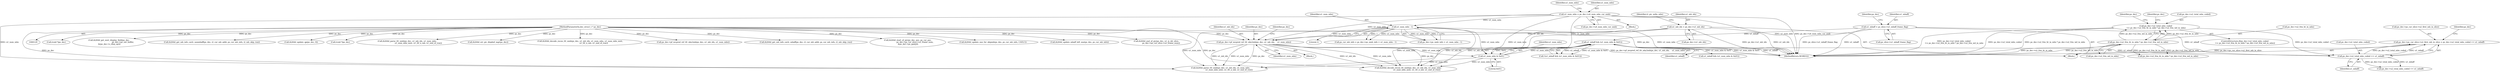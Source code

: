 digraph "0_Android_4a524d3a8ae9aa20c36430008e6bd429443f8f1d_1@pointer" {
"1000772" [label="(Call,ps_dec->ps_cur_slice->u2_first_mb_in_slice = ps_dec->u2_total_mbs_coded << u1_mbaff)"];
"1000778" [label="(Call,ps_dec->u2_total_mbs_coded << u1_mbaff)"];
"1000663" [label="(Call,ps_dec->u2_total_mbs_coded\n >= ps_dec->u2_frm_ht_in_mbs * ps_dec->u2_frm_wd_in_mbs)"];
"1000667" [label="(Call,ps_dec->u2_frm_ht_in_mbs * ps_dec->u2_frm_wd_in_mbs)"];
"1000189" [label="(Call,u1_mbaff = ps_slice->u1_mbaff_frame_flag)"];
"1000610" [label="(Call,u1_mbaff && (u1_num_mbs & 0x01))"];
"1000612" [label="(Call,u1_num_mbs & 0x01)"];
"1000487" [label="(Call,u1_num_mbs = ps_dec->u4_num_mbs_cur_nmb)"];
"1000584" [label="(Call,ps_dec->pf_mvpred_ref_tfr_nby2mb(ps_dec, u1_mb_idx,    u1_num_mbs))"];
"1000130" [label="(MethodParameterIn,dec_struct_t * ps_dec)"];
"1000141" [label="(Call,u1_mb_idx = ps_dec->u1_mb_idx)"];
"1000501" [label="(Call,u1_num_mbs - 1)"];
"1000493" [label="(Identifier,u1_num_mbs)"];
"1000613" [label="(Identifier,u1_num_mbs)"];
"1001114" [label="(Call,u1_mbaff && (u1_num_mbs & 0x01))"];
"1000677" [label="(Identifier,ps_dec)"];
"1000151" [label="(Identifier,i2_pic_wdin_mbs)"];
"1000487" [label="(Call,u1_num_mbs = ps_dec->u4_num_mbs_cur_nmb)"];
"1000412" [label="(Call,(void *)ps_dec)"];
"1000804" [label="(Call,ps_dec->u2_total_mbs_coded << u1_mbaff)"];
"1000357" [label="(Call,ih264d_get_next_display_field(ps_dec,\n                                              ps_dec->ps_out_buffer,\n &(ps_dec->s_disp_op)))"];
"1000991" [label="(Call,ih264d_get_mb_info_cavlc_nonmbaff(ps_dec, i2_cur_mb_addr, ps_cur_mb_info, i2_mb_skip_run))"];
"1000143" [label="(Call,ps_dec->u1_mb_idx)"];
"1000662" [label="(ControlStructure,if(ps_dec->u2_total_mbs_coded\n >= ps_dec->u2_frm_ht_in_mbs * ps_dec->u2_frm_wd_in_mbs))"];
"1000502" [label="(Identifier,u1_num_mbs)"];
"1000190" [label="(Identifier,u1_mbaff)"];
"1000501" [label="(Call,u1_num_mbs - 1)"];
"1000887" [label="(Call,ih264d_update_qp(ps_dec, 0))"];
"1000456" [label="(Call,(void *)ps_dec)"];
"1001171" [label="(Call,ih264d_parse_tfr_nmb(ps_dec, u1_mb_idx, u1_num_mbs,\n                                     u1_num_mbs_next, u1_tfr_n_mb, u1_end_of_row))"];
"1000136" [label="(Block,)"];
"1000684" [label="(Identifier,ps_dec)"];
"1000200" [label="(Identifier,ps_dec)"];
"1000141" [label="(Call,u1_mb_idx = ps_dec->u1_mb_idx)"];
"1000773" [label="(Call,ps_dec->ps_cur_slice->u2_first_mb_in_slice)"];
"1000614" [label="(Literal,0x01)"];
"1000782" [label="(Identifier,u1_mbaff)"];
"1000205" [label="(Call,ih264d_err_pic_dispbuf_mgr(ps_dec))"];
"1000189" [label="(Call,u1_mbaff = ps_slice->u1_mbaff_frame_flag)"];
"1001263" [label="(Call,ps_dec->u2_frm_ht_in_mbs * ps_dec->u2_frm_wd_in_mbs)"];
"1001278" [label="(MethodReturn,WORD32)"];
"1000772" [label="(Call,ps_dec->ps_cur_slice->u2_first_mb_in_slice = ps_dec->u2_total_mbs_coded << u1_mbaff)"];
"1000587" [label="(Identifier,u1_num_mbs)"];
"1000586" [label="(Identifier,u1_mb_idx)"];
"1000130" [label="(MethodParameterIn,dec_struct_t * ps_dec)"];
"1000667" [label="(Call,ps_dec->u2_frm_ht_in_mbs * ps_dec->u2_frm_wd_in_mbs)"];
"1000631" [label="(Call,ih264d_parse_tfr_nmb(ps_dec, u1_mb_idx, u1_num_mbs,\n                            u1_num_mbs_next, u1_tfr_n_mb, u1_end_of_row))"];
"1000664" [label="(Call,ps_dec->u2_total_mbs_coded)"];
"1001185" [label="(Call,ih264d_decode_recon_tfr_nmb(ps_dec, u1_mb_idx, u1_num_mbs, u1_num_mbs_next,\n                                             u1_tfr_n_mb, u1_end_of_row))"];
"1000488" [label="(Identifier,u1_num_mbs)"];
"1001147" [label="(Call,ps_dec->pf_mvpred_ref_tfr_nby2mb(ps_dec, u1_mb_idx, u1_num_mbs))"];
"1000609" [label="(Call,!(u1_mbaff && (u1_num_mbs & 0x01)))"];
"1000612" [label="(Call,u1_num_mbs & 0x01)"];
"1000583" [label="(Block,)"];
"1000585" [label="(Identifier,ps_dec)"];
"1000191" [label="(Call,ps_slice->u1_mbaff_frame_flag)"];
"1000985" [label="(Call,ih264d_get_mb_info_cavlc_mbaff(ps_dec, i2_cur_mb_addr, ps_cur_mb_info, i2_mb_skip_run))"];
"1000142" [label="(Identifier,u1_mb_idx)"];
"1000779" [label="(Call,ps_dec->u2_total_mbs_coded)"];
"1000645" [label="(Call,ih264d_decode_recon_tfr_nmb(ps_dec, u1_mb_idx, u1_num_mbs,\n                             u1_num_mbs_next, u1_tfr_n_mb, u1_end_of_row))"];
"1000663" [label="(Call,ps_dec->u2_total_mbs_coded\n >= ps_dec->u2_frm_ht_in_mbs * ps_dec->u2_frm_wd_in_mbs)"];
"1000590" [label="(Identifier,ps_dec)"];
"1000318" [label="(Call,ih264d_start_of_pic(ps_dec, poc, ps_cur_poc,\n                        ps_dec->ps_cur_slice->u2_frame_num,\n &ps_dec->ps_pps[j]))"];
"1000486" [label="(Block,)"];
"1000671" [label="(Call,ps_dec->u2_frm_wd_in_mbs)"];
"1001056" [label="(Call,ih264d_update_nnz_for_skipmb(ps_dec, ps_cur_mb_info, CAVLC))"];
"1000584" [label="(Call,ps_dec->pf_mvpred_ref_tfr_nby2mb(ps_dec, u1_mb_idx,    u1_num_mbs))"];
"1001084" [label="(Call,ih264d_update_mbaff_left_nnz(ps_dec, ps_cur_mb_info))"];
"1000497" [label="(Call,ps_dec->ps_nmb_info + u1_num_mbs - 1)"];
"1000610" [label="(Call,u1_mbaff && (u1_num_mbs & 0x01))"];
"1000503" [label="(Literal,1)"];
"1000668" [label="(Call,ps_dec->u2_frm_ht_in_mbs)"];
"1000227" [label="(Call,ih264d_end_of_pic(ps_dec, u1_is_idr_slice,\n                ps_dec->ps_cur_slice->u2_frame_num))"];
"1000778" [label="(Call,ps_dec->u2_total_mbs_coded << u1_mbaff)"];
"1000786" [label="(Identifier,ps_dec)"];
"1000495" [label="(Call,ps_cur_mb_info = ps_dec->ps_nmb_info + u1_num_mbs - 1)"];
"1000489" [label="(Call,ps_dec->u4_num_mbs_cur_nmb)"];
"1000611" [label="(Identifier,u1_mbaff)"];
"1000772" -> "1000136"  [label="AST: "];
"1000772" -> "1000778"  [label="CFG: "];
"1000773" -> "1000772"  [label="AST: "];
"1000778" -> "1000772"  [label="AST: "];
"1000786" -> "1000772"  [label="CFG: "];
"1000772" -> "1001278"  [label="DDG: ps_dec->ps_cur_slice->u2_first_mb_in_slice"];
"1000778" -> "1000772"  [label="DDG: ps_dec->u2_total_mbs_coded"];
"1000778" -> "1000772"  [label="DDG: u1_mbaff"];
"1000778" -> "1000782"  [label="CFG: "];
"1000779" -> "1000778"  [label="AST: "];
"1000782" -> "1000778"  [label="AST: "];
"1000663" -> "1000778"  [label="DDG: ps_dec->u2_total_mbs_coded"];
"1000189" -> "1000778"  [label="DDG: u1_mbaff"];
"1000610" -> "1000778"  [label="DDG: u1_mbaff"];
"1000778" -> "1000804"  [label="DDG: ps_dec->u2_total_mbs_coded"];
"1000778" -> "1000804"  [label="DDG: u1_mbaff"];
"1000663" -> "1000662"  [label="AST: "];
"1000663" -> "1000667"  [label="CFG: "];
"1000664" -> "1000663"  [label="AST: "];
"1000667" -> "1000663"  [label="AST: "];
"1000677" -> "1000663"  [label="CFG: "];
"1000684" -> "1000663"  [label="CFG: "];
"1000663" -> "1001278"  [label="DDG: ps_dec->u2_total_mbs_coded\n >= ps_dec->u2_frm_ht_in_mbs * ps_dec->u2_frm_wd_in_mbs"];
"1000663" -> "1001278"  [label="DDG: ps_dec->u2_total_mbs_coded"];
"1000663" -> "1001278"  [label="DDG: ps_dec->u2_frm_ht_in_mbs * ps_dec->u2_frm_wd_in_mbs"];
"1000667" -> "1000663"  [label="DDG: ps_dec->u2_frm_ht_in_mbs"];
"1000667" -> "1000663"  [label="DDG: ps_dec->u2_frm_wd_in_mbs"];
"1000667" -> "1000671"  [label="CFG: "];
"1000668" -> "1000667"  [label="AST: "];
"1000671" -> "1000667"  [label="AST: "];
"1000667" -> "1001278"  [label="DDG: ps_dec->u2_frm_ht_in_mbs"];
"1000667" -> "1001278"  [label="DDG: ps_dec->u2_frm_wd_in_mbs"];
"1000667" -> "1001263"  [label="DDG: ps_dec->u2_frm_ht_in_mbs"];
"1000667" -> "1001263"  [label="DDG: ps_dec->u2_frm_wd_in_mbs"];
"1000189" -> "1000136"  [label="AST: "];
"1000189" -> "1000191"  [label="CFG: "];
"1000190" -> "1000189"  [label="AST: "];
"1000191" -> "1000189"  [label="AST: "];
"1000200" -> "1000189"  [label="CFG: "];
"1000189" -> "1001278"  [label="DDG: u1_mbaff"];
"1000189" -> "1001278"  [label="DDG: ps_slice->u1_mbaff_frame_flag"];
"1000189" -> "1000610"  [label="DDG: u1_mbaff"];
"1000610" -> "1000609"  [label="AST: "];
"1000610" -> "1000611"  [label="CFG: "];
"1000610" -> "1000612"  [label="CFG: "];
"1000611" -> "1000610"  [label="AST: "];
"1000612" -> "1000610"  [label="AST: "];
"1000609" -> "1000610"  [label="CFG: "];
"1000610" -> "1001278"  [label="DDG: u1_mbaff"];
"1000610" -> "1001278"  [label="DDG: u1_num_mbs & 0x01"];
"1000610" -> "1000609"  [label="DDG: u1_mbaff"];
"1000610" -> "1000609"  [label="DDG: u1_num_mbs & 0x01"];
"1000612" -> "1000610"  [label="DDG: u1_num_mbs"];
"1000612" -> "1000610"  [label="DDG: 0x01"];
"1000610" -> "1001114"  [label="DDG: u1_num_mbs & 0x01"];
"1000612" -> "1000614"  [label="CFG: "];
"1000613" -> "1000612"  [label="AST: "];
"1000614" -> "1000612"  [label="AST: "];
"1000487" -> "1000612"  [label="DDG: u1_num_mbs"];
"1000584" -> "1000612"  [label="DDG: u1_num_mbs"];
"1000501" -> "1000612"  [label="DDG: u1_num_mbs"];
"1000612" -> "1000631"  [label="DDG: u1_num_mbs"];
"1000612" -> "1000645"  [label="DDG: u1_num_mbs"];
"1000487" -> "1000486"  [label="AST: "];
"1000487" -> "1000489"  [label="CFG: "];
"1000488" -> "1000487"  [label="AST: "];
"1000489" -> "1000487"  [label="AST: "];
"1000493" -> "1000487"  [label="CFG: "];
"1000487" -> "1001278"  [label="DDG: ps_dec->u4_num_mbs_cur_nmb"];
"1000487" -> "1001278"  [label="DDG: u1_num_mbs"];
"1000487" -> "1000501"  [label="DDG: u1_num_mbs"];
"1000487" -> "1000584"  [label="DDG: u1_num_mbs"];
"1000487" -> "1000631"  [label="DDG: u1_num_mbs"];
"1000487" -> "1000645"  [label="DDG: u1_num_mbs"];
"1000584" -> "1000583"  [label="AST: "];
"1000584" -> "1000587"  [label="CFG: "];
"1000585" -> "1000584"  [label="AST: "];
"1000586" -> "1000584"  [label="AST: "];
"1000587" -> "1000584"  [label="AST: "];
"1000590" -> "1000584"  [label="CFG: "];
"1000584" -> "1001278"  [label="DDG: ps_dec->pf_mvpred_ref_tfr_nby2mb(ps_dec, u1_mb_idx,    u1_num_mbs)"];
"1000130" -> "1000584"  [label="DDG: ps_dec"];
"1000141" -> "1000584"  [label="DDG: u1_mb_idx"];
"1000501" -> "1000584"  [label="DDG: u1_num_mbs"];
"1000584" -> "1000631"  [label="DDG: ps_dec"];
"1000584" -> "1000631"  [label="DDG: u1_mb_idx"];
"1000584" -> "1000631"  [label="DDG: u1_num_mbs"];
"1000584" -> "1000645"  [label="DDG: ps_dec"];
"1000584" -> "1000645"  [label="DDG: u1_mb_idx"];
"1000584" -> "1000645"  [label="DDG: u1_num_mbs"];
"1000130" -> "1000129"  [label="AST: "];
"1000130" -> "1001278"  [label="DDG: ps_dec"];
"1000130" -> "1000205"  [label="DDG: ps_dec"];
"1000130" -> "1000227"  [label="DDG: ps_dec"];
"1000130" -> "1000318"  [label="DDG: ps_dec"];
"1000130" -> "1000357"  [label="DDG: ps_dec"];
"1000130" -> "1000412"  [label="DDG: ps_dec"];
"1000130" -> "1000456"  [label="DDG: ps_dec"];
"1000130" -> "1000631"  [label="DDG: ps_dec"];
"1000130" -> "1000645"  [label="DDG: ps_dec"];
"1000130" -> "1000887"  [label="DDG: ps_dec"];
"1000130" -> "1000985"  [label="DDG: ps_dec"];
"1000130" -> "1000991"  [label="DDG: ps_dec"];
"1000130" -> "1001056"  [label="DDG: ps_dec"];
"1000130" -> "1001084"  [label="DDG: ps_dec"];
"1000130" -> "1001147"  [label="DDG: ps_dec"];
"1000130" -> "1001171"  [label="DDG: ps_dec"];
"1000130" -> "1001185"  [label="DDG: ps_dec"];
"1000141" -> "1000136"  [label="AST: "];
"1000141" -> "1000143"  [label="CFG: "];
"1000142" -> "1000141"  [label="AST: "];
"1000143" -> "1000141"  [label="AST: "];
"1000151" -> "1000141"  [label="CFG: "];
"1000141" -> "1001278"  [label="DDG: u1_mb_idx"];
"1000141" -> "1001278"  [label="DDG: ps_dec->u1_mb_idx"];
"1000141" -> "1000631"  [label="DDG: u1_mb_idx"];
"1000141" -> "1000645"  [label="DDG: u1_mb_idx"];
"1000501" -> "1000497"  [label="AST: "];
"1000501" -> "1000503"  [label="CFG: "];
"1000502" -> "1000501"  [label="AST: "];
"1000503" -> "1000501"  [label="AST: "];
"1000497" -> "1000501"  [label="CFG: "];
"1000501" -> "1001278"  [label="DDG: u1_num_mbs"];
"1000501" -> "1000495"  [label="DDG: u1_num_mbs"];
"1000501" -> "1000495"  [label="DDG: 1"];
"1000501" -> "1000497"  [label="DDG: u1_num_mbs"];
"1000501" -> "1000497"  [label="DDG: 1"];
"1000501" -> "1000631"  [label="DDG: u1_num_mbs"];
"1000501" -> "1000645"  [label="DDG: u1_num_mbs"];
}
